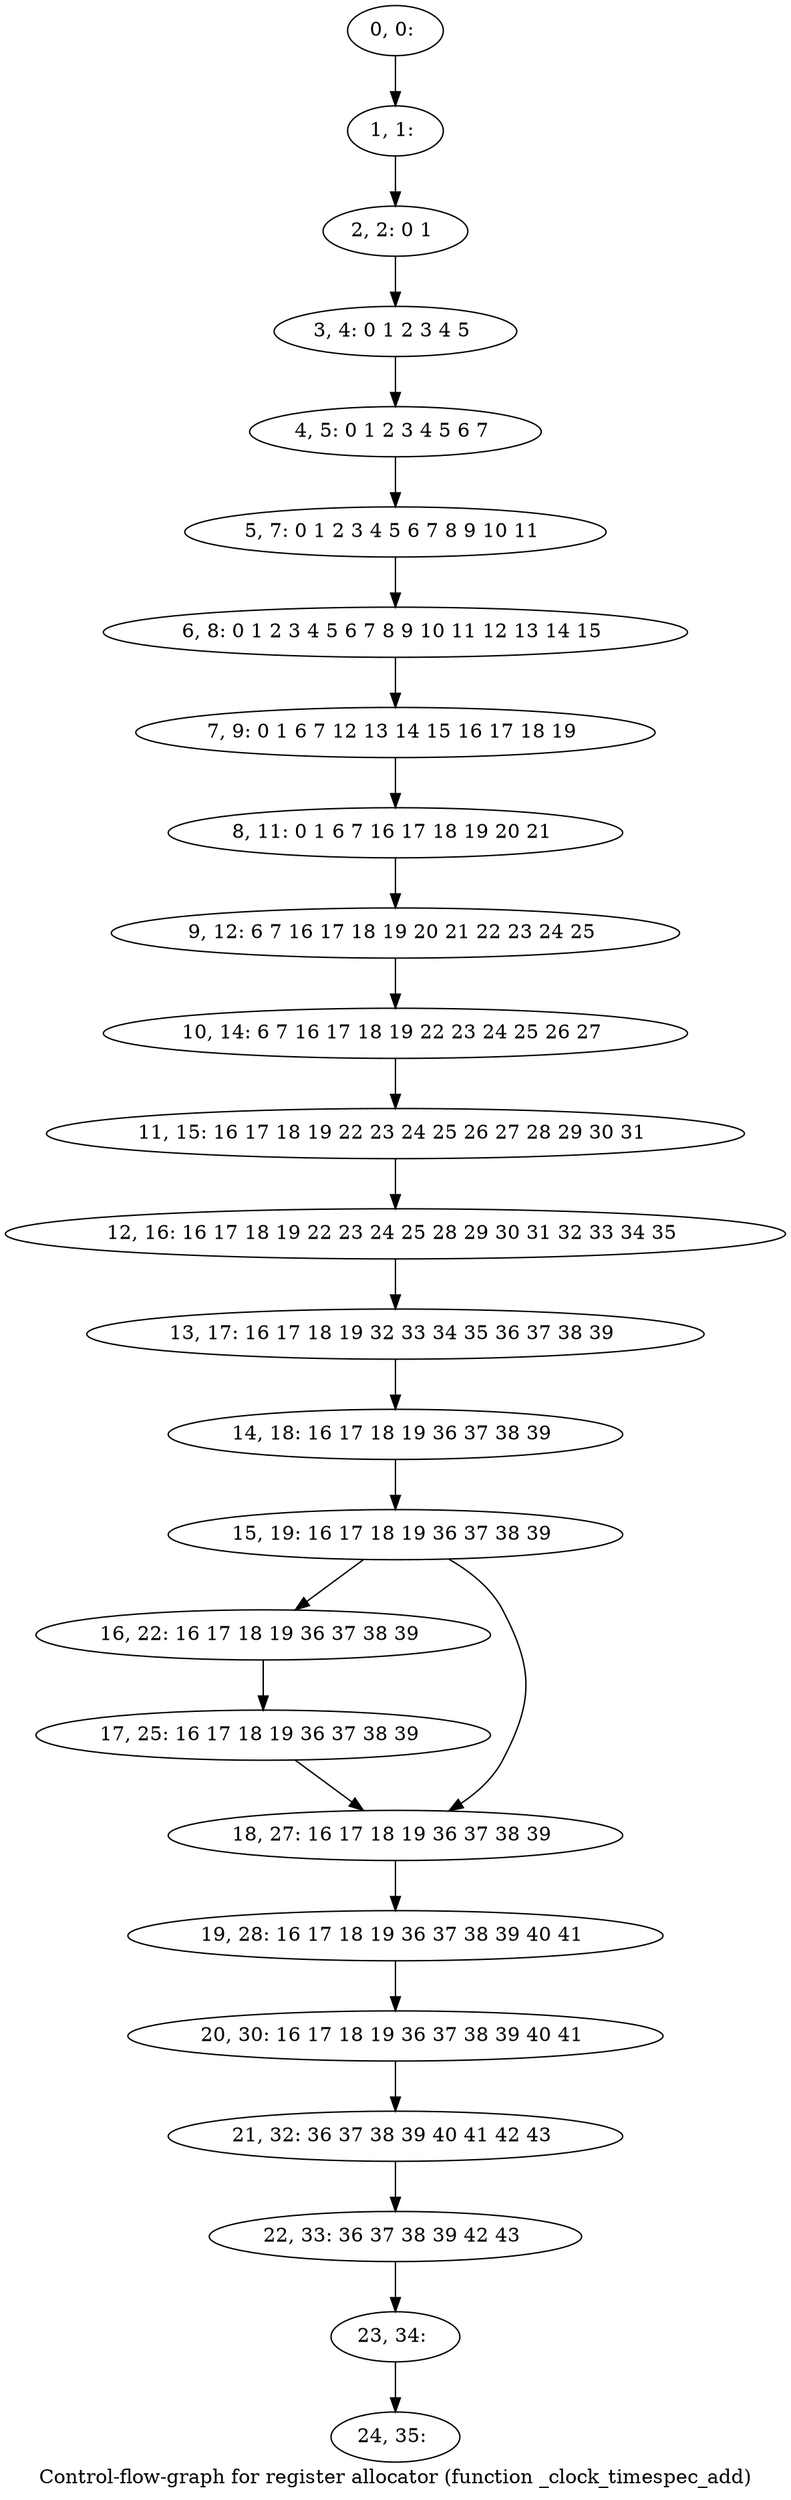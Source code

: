 digraph G {
graph [label="Control-flow-graph for register allocator (function _clock_timespec_add)"]
0[label="0, 0: "];
1[label="1, 1: "];
2[label="2, 2: 0 1 "];
3[label="3, 4: 0 1 2 3 4 5 "];
4[label="4, 5: 0 1 2 3 4 5 6 7 "];
5[label="5, 7: 0 1 2 3 4 5 6 7 8 9 10 11 "];
6[label="6, 8: 0 1 2 3 4 5 6 7 8 9 10 11 12 13 14 15 "];
7[label="7, 9: 0 1 6 7 12 13 14 15 16 17 18 19 "];
8[label="8, 11: 0 1 6 7 16 17 18 19 20 21 "];
9[label="9, 12: 6 7 16 17 18 19 20 21 22 23 24 25 "];
10[label="10, 14: 6 7 16 17 18 19 22 23 24 25 26 27 "];
11[label="11, 15: 16 17 18 19 22 23 24 25 26 27 28 29 30 31 "];
12[label="12, 16: 16 17 18 19 22 23 24 25 28 29 30 31 32 33 34 35 "];
13[label="13, 17: 16 17 18 19 32 33 34 35 36 37 38 39 "];
14[label="14, 18: 16 17 18 19 36 37 38 39 "];
15[label="15, 19: 16 17 18 19 36 37 38 39 "];
16[label="16, 22: 16 17 18 19 36 37 38 39 "];
17[label="17, 25: 16 17 18 19 36 37 38 39 "];
18[label="18, 27: 16 17 18 19 36 37 38 39 "];
19[label="19, 28: 16 17 18 19 36 37 38 39 40 41 "];
20[label="20, 30: 16 17 18 19 36 37 38 39 40 41 "];
21[label="21, 32: 36 37 38 39 40 41 42 43 "];
22[label="22, 33: 36 37 38 39 42 43 "];
23[label="23, 34: "];
24[label="24, 35: "];
0->1 ;
1->2 ;
2->3 ;
3->4 ;
4->5 ;
5->6 ;
6->7 ;
7->8 ;
8->9 ;
9->10 ;
10->11 ;
11->12 ;
12->13 ;
13->14 ;
14->15 ;
15->16 ;
15->18 ;
16->17 ;
17->18 ;
18->19 ;
19->20 ;
20->21 ;
21->22 ;
22->23 ;
23->24 ;
}
